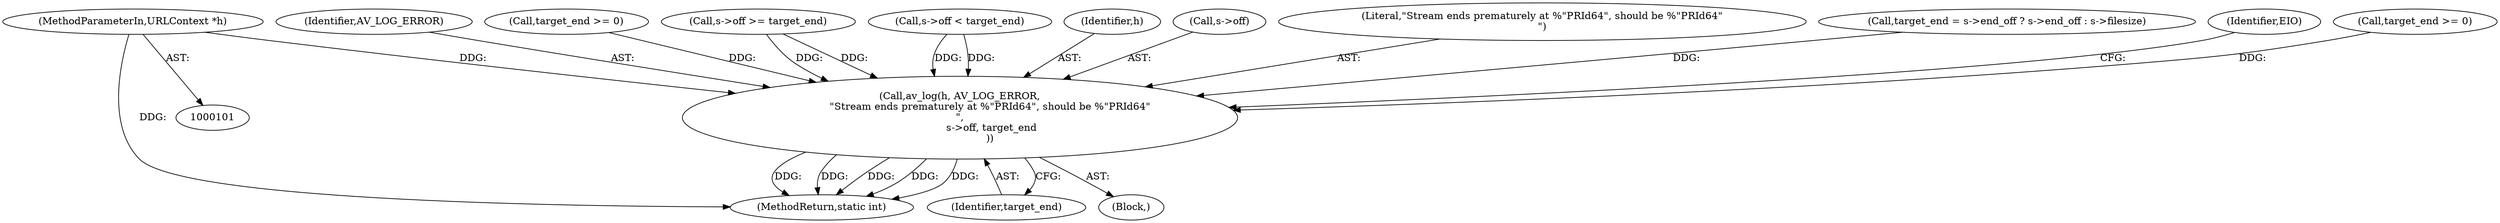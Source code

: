 digraph "0_FFmpeg_2a05c8f813de6f2278827734bf8102291e7484aa@pointer" {
"1000102" [label="(MethodParameterIn,URLContext *h)"];
"1000216" [label="(Call,av_log(h, AV_LOG_ERROR,\n                   \"Stream ends prematurely at %\"PRId64\", should be %\"PRId64\"\n\",\n                    s->off, target_end\n                   ))"];
"1000223" [label="(Identifier,target_end)"];
"1000218" [label="(Identifier,AV_LOG_ERROR)"];
"1000173" [label="(Call,target_end >= 0)"];
"1000176" [label="(Call,s->off >= target_end)"];
"1000210" [label="(Call,s->off < target_end)"];
"1000217" [label="(Identifier,h)"];
"1000220" [label="(Call,s->off)"];
"1000250" [label="(MethodReturn,static int)"];
"1000102" [label="(MethodParameterIn,URLContext *h)"];
"1000215" [label="(Block,)"];
"1000219" [label="(Literal,\"Stream ends prematurely at %\"PRId64\", should be %\"PRId64\"\n\")"];
"1000148" [label="(Call,target_end = s->end_off ? s->end_off : s->filesize)"];
"1000226" [label="(Identifier,EIO)"];
"1000216" [label="(Call,av_log(h, AV_LOG_ERROR,\n                   \"Stream ends prematurely at %\"PRId64\", should be %\"PRId64\"\n\",\n                    s->off, target_end\n                   ))"];
"1000207" [label="(Call,target_end >= 0)"];
"1000102" -> "1000101"  [label="AST: "];
"1000102" -> "1000250"  [label="DDG: "];
"1000102" -> "1000216"  [label="DDG: "];
"1000216" -> "1000215"  [label="AST: "];
"1000216" -> "1000223"  [label="CFG: "];
"1000217" -> "1000216"  [label="AST: "];
"1000218" -> "1000216"  [label="AST: "];
"1000219" -> "1000216"  [label="AST: "];
"1000220" -> "1000216"  [label="AST: "];
"1000223" -> "1000216"  [label="AST: "];
"1000226" -> "1000216"  [label="CFG: "];
"1000216" -> "1000250"  [label="DDG: "];
"1000216" -> "1000250"  [label="DDG: "];
"1000216" -> "1000250"  [label="DDG: "];
"1000216" -> "1000250"  [label="DDG: "];
"1000216" -> "1000250"  [label="DDG: "];
"1000210" -> "1000216"  [label="DDG: "];
"1000210" -> "1000216"  [label="DDG: "];
"1000176" -> "1000216"  [label="DDG: "];
"1000176" -> "1000216"  [label="DDG: "];
"1000173" -> "1000216"  [label="DDG: "];
"1000207" -> "1000216"  [label="DDG: "];
"1000148" -> "1000216"  [label="DDG: "];
}
